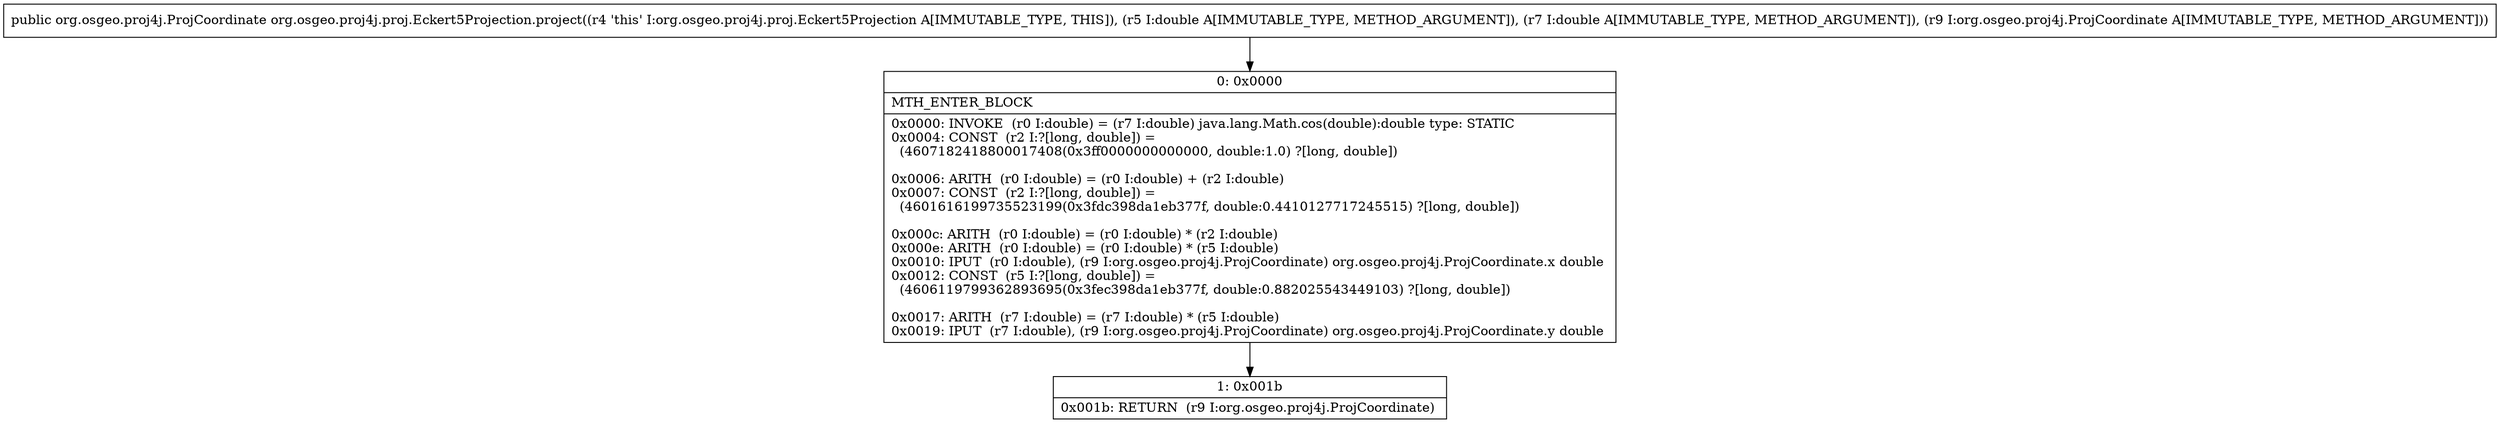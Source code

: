 digraph "CFG fororg.osgeo.proj4j.proj.Eckert5Projection.project(DDLorg\/osgeo\/proj4j\/ProjCoordinate;)Lorg\/osgeo\/proj4j\/ProjCoordinate;" {
Node_0 [shape=record,label="{0\:\ 0x0000|MTH_ENTER_BLOCK\l|0x0000: INVOKE  (r0 I:double) = (r7 I:double) java.lang.Math.cos(double):double type: STATIC \l0x0004: CONST  (r2 I:?[long, double]) = \l  (4607182418800017408(0x3ff0000000000000, double:1.0) ?[long, double])\l \l0x0006: ARITH  (r0 I:double) = (r0 I:double) + (r2 I:double) \l0x0007: CONST  (r2 I:?[long, double]) = \l  (4601616199735523199(0x3fdc398da1eb377f, double:0.4410127717245515) ?[long, double])\l \l0x000c: ARITH  (r0 I:double) = (r0 I:double) * (r2 I:double) \l0x000e: ARITH  (r0 I:double) = (r0 I:double) * (r5 I:double) \l0x0010: IPUT  (r0 I:double), (r9 I:org.osgeo.proj4j.ProjCoordinate) org.osgeo.proj4j.ProjCoordinate.x double \l0x0012: CONST  (r5 I:?[long, double]) = \l  (4606119799362893695(0x3fec398da1eb377f, double:0.882025543449103) ?[long, double])\l \l0x0017: ARITH  (r7 I:double) = (r7 I:double) * (r5 I:double) \l0x0019: IPUT  (r7 I:double), (r9 I:org.osgeo.proj4j.ProjCoordinate) org.osgeo.proj4j.ProjCoordinate.y double \l}"];
Node_1 [shape=record,label="{1\:\ 0x001b|0x001b: RETURN  (r9 I:org.osgeo.proj4j.ProjCoordinate) \l}"];
MethodNode[shape=record,label="{public org.osgeo.proj4j.ProjCoordinate org.osgeo.proj4j.proj.Eckert5Projection.project((r4 'this' I:org.osgeo.proj4j.proj.Eckert5Projection A[IMMUTABLE_TYPE, THIS]), (r5 I:double A[IMMUTABLE_TYPE, METHOD_ARGUMENT]), (r7 I:double A[IMMUTABLE_TYPE, METHOD_ARGUMENT]), (r9 I:org.osgeo.proj4j.ProjCoordinate A[IMMUTABLE_TYPE, METHOD_ARGUMENT])) }"];
MethodNode -> Node_0;
Node_0 -> Node_1;
}

